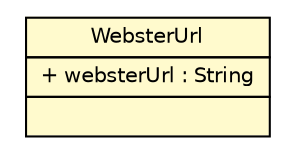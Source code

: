 #!/usr/local/bin/dot
#
# Class diagram 
# Generated by UMLGraph version R5_6 (http://www.umlgraph.org/)
#

digraph G {
	edge [fontname="Helvetica",fontsize=10,labelfontname="Helvetica",labelfontsize=10];
	node [fontname="Helvetica",fontsize=10,shape=plaintext];
	nodesep=0.25;
	ranksep=0.5;
	// sorcer.eo.operator.WebsterUrl
	c525434 [label=<<table title="sorcer.eo.operator.WebsterUrl" border="0" cellborder="1" cellspacing="0" cellpadding="2" port="p" bgcolor="lemonChiffon" href="./operator.WebsterUrl.html">
		<tr><td><table border="0" cellspacing="0" cellpadding="1">
<tr><td align="center" balign="center"> WebsterUrl </td></tr>
		</table></td></tr>
		<tr><td><table border="0" cellspacing="0" cellpadding="1">
<tr><td align="left" balign="left"> + websterUrl : String </td></tr>
		</table></td></tr>
		<tr><td><table border="0" cellspacing="0" cellpadding="1">
<tr><td align="left" balign="left">  </td></tr>
		</table></td></tr>
		</table>>, URL="./operator.WebsterUrl.html", fontname="Helvetica", fontcolor="black", fontsize=10.0];
}

